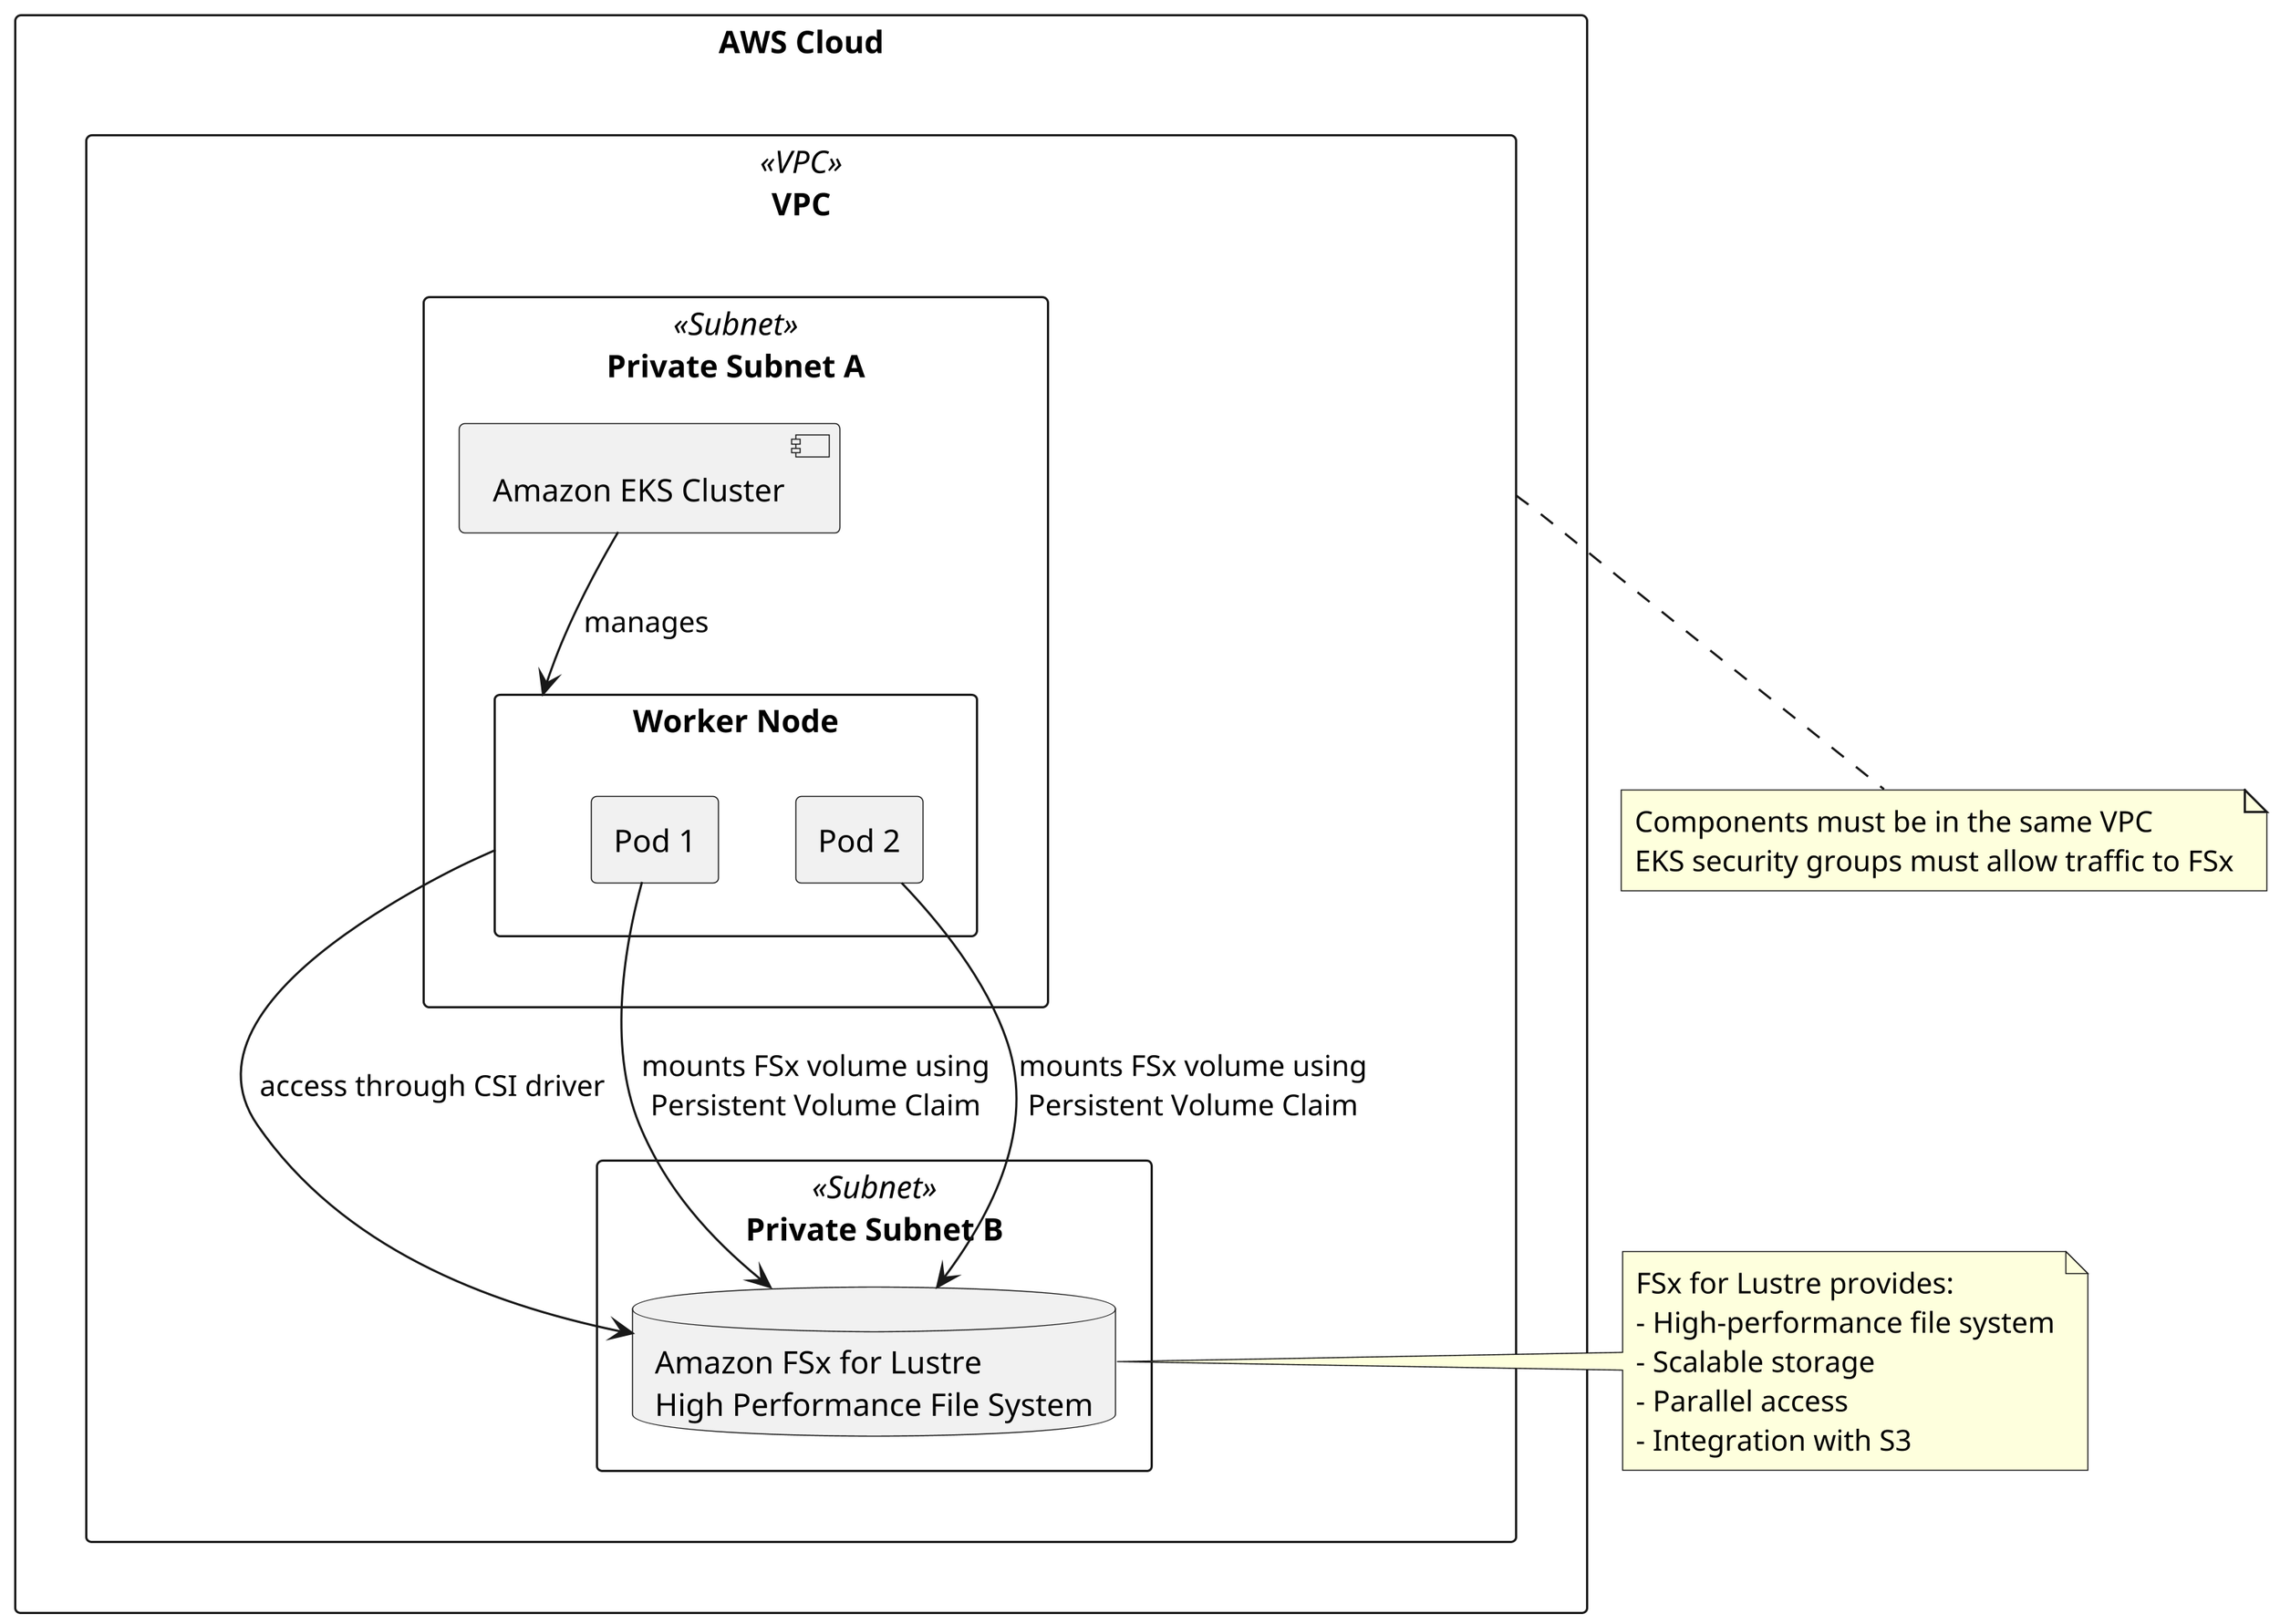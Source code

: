 @startuml
skinparam dpi 300

rectangle "AWS Cloud" {
    rectangle "VPC" as vpc <<VPC>> {
        rectangle "Private Subnet A" as subnetA <<Subnet>> {
            component "Amazon EKS Cluster" as eks
            rectangle "Worker Node" as workerA {
                rectangle "Pod 1" as pod1
                rectangle "Pod 2" as pod2
            }
        }
        
        rectangle "Private Subnet B" as subnetB <<Subnet>> {
            database "Amazon FSx for Lustre\nHigh Performance File System" as fsx
        }
    }
}

pod1 --> fsx : "mounts FSx volume using\nPersistent Volume Claim"
pod2 --> fsx : "mounts FSx volume using\nPersistent Volume Claim"
workerA --> fsx : "access through CSI driver"
eks --> workerA : "manages"

note right of fsx
  FSx for Lustre provides:
  - High-performance file system
  - Scalable storage
  - Parallel access
  - Integration with S3
end note

note bottom of vpc
  Components must be in the same VPC
  EKS security groups must allow traffic to FSx
end note

@enduml
